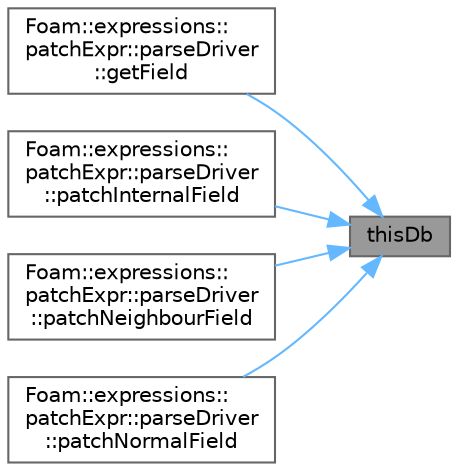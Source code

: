 digraph "thisDb"
{
 // LATEX_PDF_SIZE
  bgcolor="transparent";
  edge [fontname=Helvetica,fontsize=10,labelfontname=Helvetica,labelfontsize=10];
  node [fontname=Helvetica,fontsize=10,shape=box,height=0.2,width=0.4];
  rankdir="RL";
  Node1 [id="Node000001",label="thisDb",height=0.2,width=0.4,color="gray40", fillcolor="grey60", style="filled", fontcolor="black",tooltip=" "];
  Node1 -> Node2 [id="edge1_Node000001_Node000002",dir="back",color="steelblue1",style="solid",tooltip=" "];
  Node2 [id="Node000002",label="Foam::expressions::\lpatchExpr::parseDriver\l::getField",height=0.2,width=0.4,color="grey40", fillcolor="white", style="filled",URL="$classFoam_1_1expressions_1_1patchExpr_1_1parseDriver.html#a248659c69059e340bd76866c15d92250",tooltip=" "];
  Node1 -> Node3 [id="edge2_Node000001_Node000003",dir="back",color="steelblue1",style="solid",tooltip=" "];
  Node3 [id="Node000003",label="Foam::expressions::\lpatchExpr::parseDriver\l::patchInternalField",height=0.2,width=0.4,color="grey40", fillcolor="white", style="filled",URL="$classFoam_1_1expressions_1_1patchExpr_1_1parseDriver.html#ade7c7131a6ea262d5061d282a4c33141",tooltip=" "];
  Node1 -> Node4 [id="edge3_Node000001_Node000004",dir="back",color="steelblue1",style="solid",tooltip=" "];
  Node4 [id="Node000004",label="Foam::expressions::\lpatchExpr::parseDriver\l::patchNeighbourField",height=0.2,width=0.4,color="grey40", fillcolor="white", style="filled",URL="$classFoam_1_1expressions_1_1patchExpr_1_1parseDriver.html#adab6dc8e3a3cef64f30b94adacd77a5a",tooltip=" "];
  Node1 -> Node5 [id="edge4_Node000001_Node000005",dir="back",color="steelblue1",style="solid",tooltip=" "];
  Node5 [id="Node000005",label="Foam::expressions::\lpatchExpr::parseDriver\l::patchNormalField",height=0.2,width=0.4,color="grey40", fillcolor="white", style="filled",URL="$classFoam_1_1expressions_1_1patchExpr_1_1parseDriver.html#ae8dd6a631af68b9442c5091a0986e93b",tooltip=" "];
}
